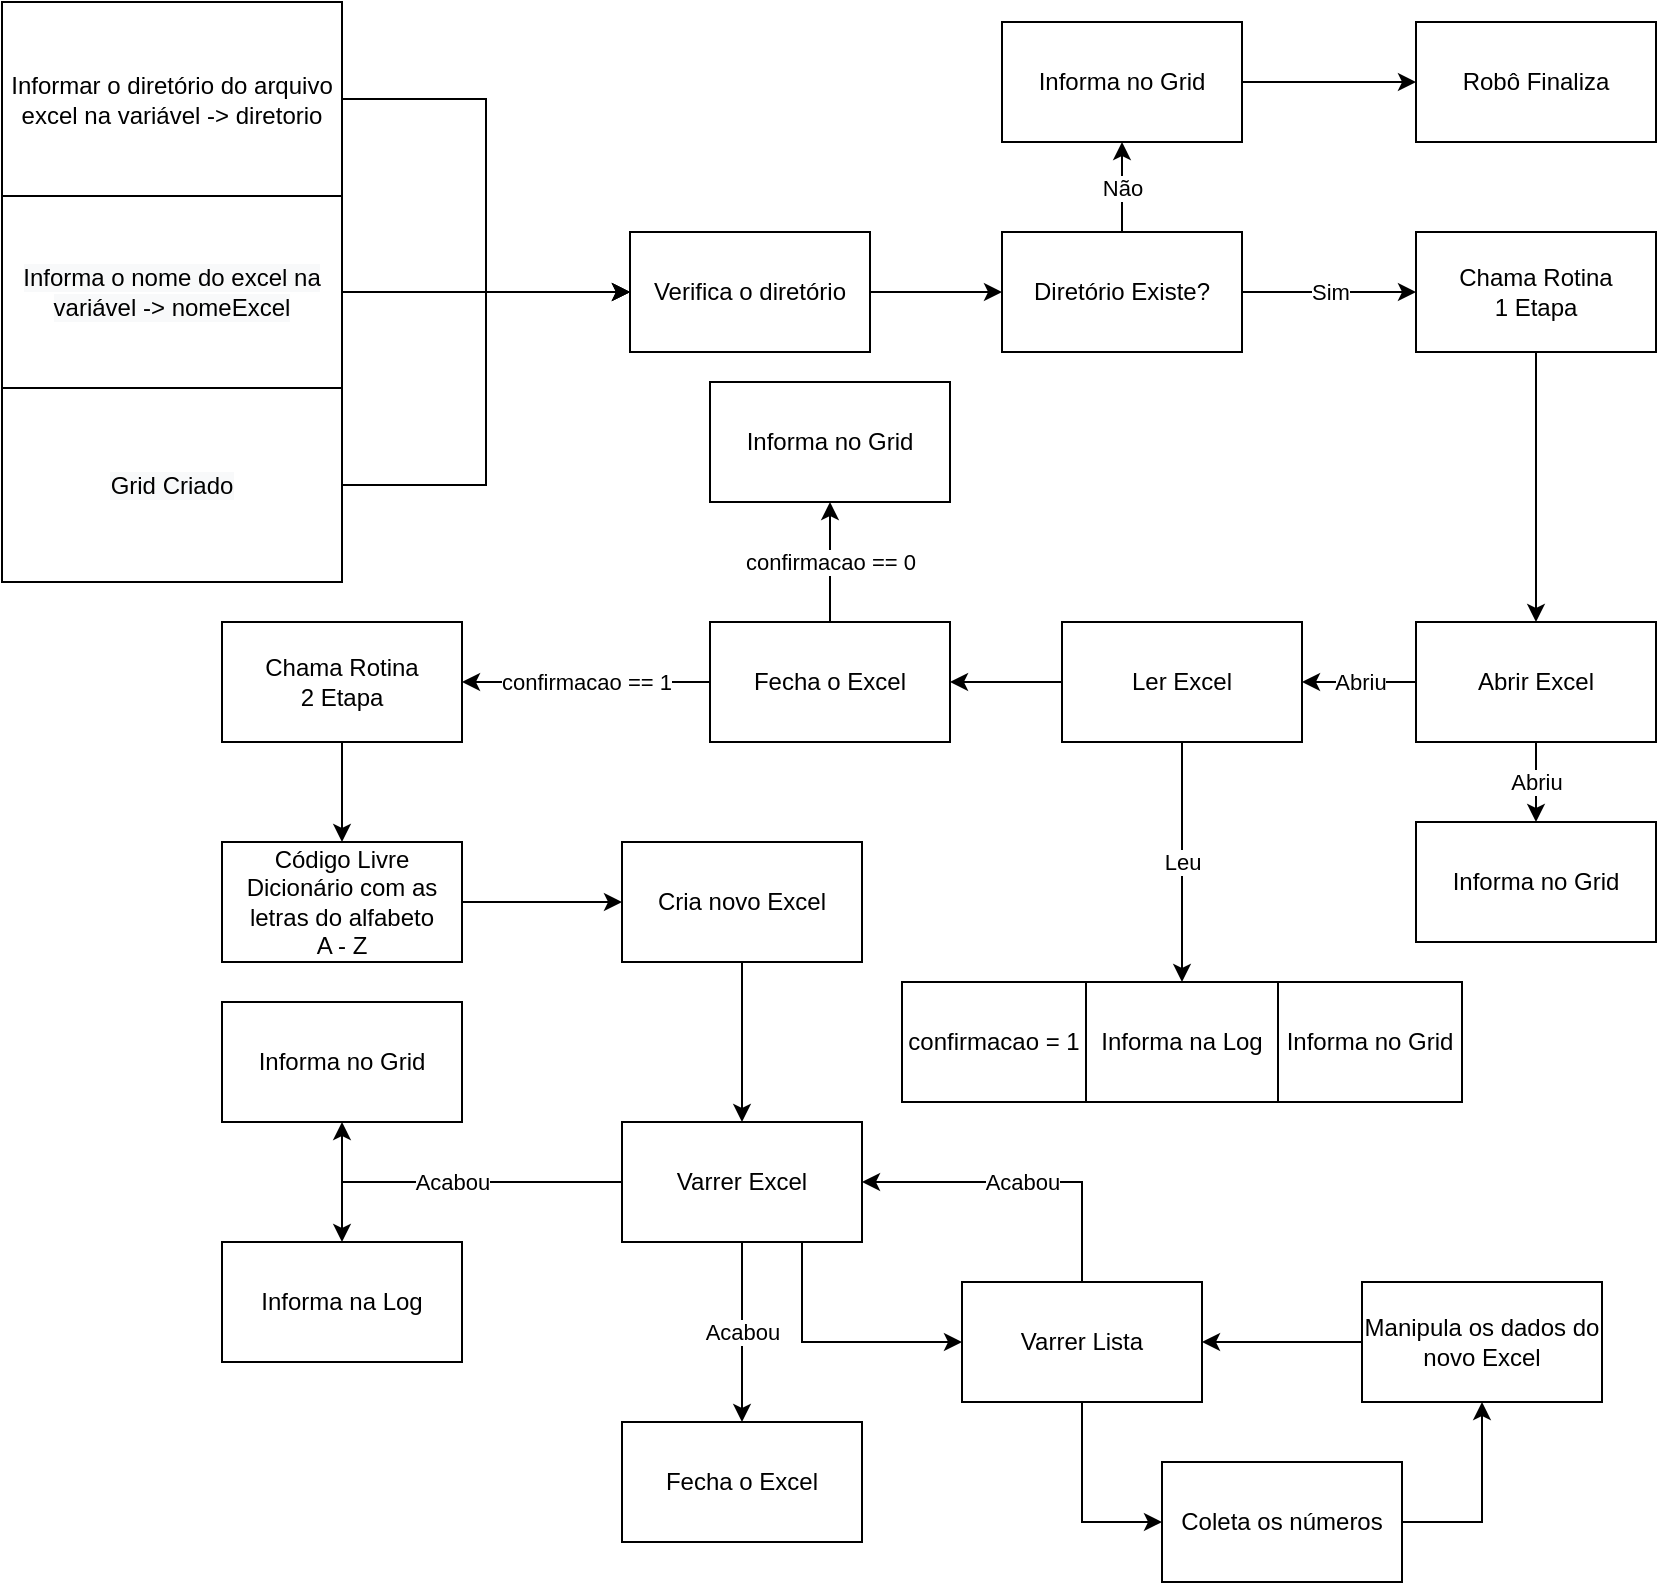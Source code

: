 <mxfile version="15.9.6" type="github">
  <diagram id="C5RBs43oDa-KdzZeNtuy" name="Page-1">
    <mxGraphModel dx="1621" dy="798" grid="1" gridSize="10" guides="1" tooltips="1" connect="1" arrows="1" fold="1" page="1" pageScale="1" pageWidth="827" pageHeight="1169" math="0" shadow="0">
      <root>
        <mxCell id="WIyWlLk6GJQsqaUBKTNV-0" />
        <mxCell id="WIyWlLk6GJQsqaUBKTNV-1" parent="WIyWlLk6GJQsqaUBKTNV-0" />
        <mxCell id="rA98-xqqZp7VcC_hJ9K6-14" value="Abriu" style="edgeStyle=orthogonalEdgeStyle;rounded=0;orthogonalLoop=1;jettySize=auto;html=1;entryX=1;entryY=0.5;entryDx=0;entryDy=0;" parent="WIyWlLk6GJQsqaUBKTNV-1" source="rA98-xqqZp7VcC_hJ9K6-0" target="rA98-xqqZp7VcC_hJ9K6-2" edge="1">
          <mxGeometry relative="1" as="geometry" />
        </mxCell>
        <mxCell id="rA98-xqqZp7VcC_hJ9K6-37" value="Abriu" style="edgeStyle=orthogonalEdgeStyle;rounded=0;orthogonalLoop=1;jettySize=auto;html=1;exitX=0.5;exitY=1;exitDx=0;exitDy=0;entryX=0.5;entryY=0;entryDx=0;entryDy=0;" parent="WIyWlLk6GJQsqaUBKTNV-1" source="rA98-xqqZp7VcC_hJ9K6-0" target="rA98-xqqZp7VcC_hJ9K6-36" edge="1">
          <mxGeometry relative="1" as="geometry" />
        </mxCell>
        <mxCell id="rA98-xqqZp7VcC_hJ9K6-0" value="Abrir Excel" style="rounded=0;whiteSpace=wrap;html=1;" parent="WIyWlLk6GJQsqaUBKTNV-1" vertex="1">
          <mxGeometry x="707" y="310" width="120" height="60" as="geometry" />
        </mxCell>
        <mxCell id="rA98-xqqZp7VcC_hJ9K6-9" style="edgeStyle=orthogonalEdgeStyle;rounded=0;orthogonalLoop=1;jettySize=auto;html=1;exitX=1;exitY=0.5;exitDx=0;exitDy=0;entryX=0;entryY=0.5;entryDx=0;entryDy=0;" parent="WIyWlLk6GJQsqaUBKTNV-1" source="rA98-xqqZp7VcC_hJ9K6-77" target="rA98-xqqZp7VcC_hJ9K6-4" edge="1">
          <mxGeometry relative="1" as="geometry">
            <mxPoint x="170" y="175" as="sourcePoint" />
          </mxGeometry>
        </mxCell>
        <mxCell id="rA98-xqqZp7VcC_hJ9K6-34" style="edgeStyle=orthogonalEdgeStyle;rounded=0;orthogonalLoop=1;jettySize=auto;html=1;exitX=0;exitY=0.5;exitDx=0;exitDy=0;entryX=1;entryY=0.5;entryDx=0;entryDy=0;" parent="WIyWlLk6GJQsqaUBKTNV-1" source="rA98-xqqZp7VcC_hJ9K6-2" target="rA98-xqqZp7VcC_hJ9K6-33" edge="1">
          <mxGeometry relative="1" as="geometry" />
        </mxCell>
        <mxCell id="rA98-xqqZp7VcC_hJ9K6-40" value="Leu" style="edgeStyle=orthogonalEdgeStyle;rounded=0;orthogonalLoop=1;jettySize=auto;html=1;exitX=0.5;exitY=1;exitDx=0;exitDy=0;entryX=0.5;entryY=0;entryDx=0;entryDy=0;entryPerimeter=0;" parent="WIyWlLk6GJQsqaUBKTNV-1" source="rA98-xqqZp7VcC_hJ9K6-2" target="rA98-xqqZp7VcC_hJ9K6-62" edge="1">
          <mxGeometry relative="1" as="geometry">
            <mxPoint x="590" y="420" as="targetPoint" />
          </mxGeometry>
        </mxCell>
        <mxCell id="rA98-xqqZp7VcC_hJ9K6-2" value="Ler Excel" style="rounded=0;whiteSpace=wrap;html=1;" parent="WIyWlLk6GJQsqaUBKTNV-1" vertex="1">
          <mxGeometry x="530" y="310" width="120" height="60" as="geometry" />
        </mxCell>
        <mxCell id="rA98-xqqZp7VcC_hJ9K6-11" style="edgeStyle=orthogonalEdgeStyle;rounded=0;orthogonalLoop=1;jettySize=auto;html=1;exitX=1;exitY=0.5;exitDx=0;exitDy=0;entryX=0;entryY=0.5;entryDx=0;entryDy=0;" parent="WIyWlLk6GJQsqaUBKTNV-1" source="rA98-xqqZp7VcC_hJ9K6-4" target="rA98-xqqZp7VcC_hJ9K6-10" edge="1">
          <mxGeometry relative="1" as="geometry" />
        </mxCell>
        <mxCell id="rA98-xqqZp7VcC_hJ9K6-4" value="Verifica o diretório" style="rounded=0;whiteSpace=wrap;html=1;" parent="WIyWlLk6GJQsqaUBKTNV-1" vertex="1">
          <mxGeometry x="314" y="115" width="120" height="60" as="geometry" />
        </mxCell>
        <mxCell id="rA98-xqqZp7VcC_hJ9K6-12" value="Sim" style="edgeStyle=orthogonalEdgeStyle;rounded=0;orthogonalLoop=1;jettySize=auto;html=1;exitX=1;exitY=0.5;exitDx=0;exitDy=0;entryX=0;entryY=0.5;entryDx=0;entryDy=0;" parent="WIyWlLk6GJQsqaUBKTNV-1" source="rA98-xqqZp7VcC_hJ9K6-10" target="rA98-xqqZp7VcC_hJ9K6-46" edge="1">
          <mxGeometry relative="1" as="geometry">
            <mxPoint x="767" y="300" as="targetPoint" />
          </mxGeometry>
        </mxCell>
        <mxCell id="rA98-xqqZp7VcC_hJ9K6-80" value="Não" style="edgeStyle=orthogonalEdgeStyle;rounded=0;orthogonalLoop=1;jettySize=auto;html=1;exitX=0.5;exitY=0;exitDx=0;exitDy=0;entryX=0.5;entryY=1;entryDx=0;entryDy=0;" parent="WIyWlLk6GJQsqaUBKTNV-1" source="rA98-xqqZp7VcC_hJ9K6-10" target="rA98-xqqZp7VcC_hJ9K6-15" edge="1">
          <mxGeometry relative="1" as="geometry" />
        </mxCell>
        <mxCell id="rA98-xqqZp7VcC_hJ9K6-10" value="Diretório Existe?" style="rounded=0;whiteSpace=wrap;html=1;" parent="WIyWlLk6GJQsqaUBKTNV-1" vertex="1">
          <mxGeometry x="500" y="115" width="120" height="60" as="geometry" />
        </mxCell>
        <mxCell id="rA98-xqqZp7VcC_hJ9K6-85" style="edgeStyle=orthogonalEdgeStyle;rounded=0;orthogonalLoop=1;jettySize=auto;html=1;exitX=1;exitY=0.5;exitDx=0;exitDy=0;entryX=0;entryY=0.5;entryDx=0;entryDy=0;" parent="WIyWlLk6GJQsqaUBKTNV-1" source="rA98-xqqZp7VcC_hJ9K6-15" target="rA98-xqqZp7VcC_hJ9K6-17" edge="1">
          <mxGeometry relative="1" as="geometry" />
        </mxCell>
        <mxCell id="rA98-xqqZp7VcC_hJ9K6-15" value="Informa no Grid" style="rounded=0;whiteSpace=wrap;html=1;" parent="WIyWlLk6GJQsqaUBKTNV-1" vertex="1">
          <mxGeometry x="500" y="10" width="120" height="60" as="geometry" />
        </mxCell>
        <mxCell id="rA98-xqqZp7VcC_hJ9K6-17" value="Robô Finaliza" style="rounded=0;whiteSpace=wrap;html=1;" parent="WIyWlLk6GJQsqaUBKTNV-1" vertex="1">
          <mxGeometry x="707" y="10" width="120" height="60" as="geometry" />
        </mxCell>
        <mxCell id="rA98-xqqZp7VcC_hJ9K6-31" style="edgeStyle=orthogonalEdgeStyle;rounded=0;orthogonalLoop=1;jettySize=auto;html=1;exitX=1;exitY=0.5;exitDx=0;exitDy=0;entryX=0;entryY=0.5;entryDx=0;entryDy=0;" parent="WIyWlLk6GJQsqaUBKTNV-1" source="rA98-xqqZp7VcC_hJ9K6-75" target="rA98-xqqZp7VcC_hJ9K6-4" edge="1">
          <mxGeometry relative="1" as="geometry">
            <mxPoint x="170" y="105" as="sourcePoint" />
          </mxGeometry>
        </mxCell>
        <mxCell id="rA98-xqqZp7VcC_hJ9K6-32" style="edgeStyle=orthogonalEdgeStyle;rounded=0;orthogonalLoop=1;jettySize=auto;html=1;exitX=1;exitY=0.5;exitDx=0;exitDy=0;entryX=0;entryY=0.5;entryDx=0;entryDy=0;" parent="WIyWlLk6GJQsqaUBKTNV-1" source="rA98-xqqZp7VcC_hJ9K6-73" target="rA98-xqqZp7VcC_hJ9K6-4" edge="1">
          <mxGeometry relative="1" as="geometry">
            <mxPoint x="170" y="35" as="sourcePoint" />
            <mxPoint x="500" y="40" as="targetPoint" />
          </mxGeometry>
        </mxCell>
        <mxCell id="rA98-xqqZp7VcC_hJ9K6-50" value="confirmacao == 1" style="edgeStyle=orthogonalEdgeStyle;rounded=0;orthogonalLoop=1;jettySize=auto;html=1;exitX=0;exitY=0.5;exitDx=0;exitDy=0;entryX=1;entryY=0.5;entryDx=0;entryDy=0;" parent="WIyWlLk6GJQsqaUBKTNV-1" source="rA98-xqqZp7VcC_hJ9K6-33" target="rA98-xqqZp7VcC_hJ9K6-49" edge="1">
          <mxGeometry relative="1" as="geometry" />
        </mxCell>
        <mxCell id="rA98-xqqZp7VcC_hJ9K6-101" value="confirmacao == 0" style="edgeStyle=orthogonalEdgeStyle;rounded=0;orthogonalLoop=1;jettySize=auto;html=1;exitX=0.5;exitY=0;exitDx=0;exitDy=0;entryX=0.5;entryY=1;entryDx=0;entryDy=0;" parent="WIyWlLk6GJQsqaUBKTNV-1" source="rA98-xqqZp7VcC_hJ9K6-33" target="rA98-xqqZp7VcC_hJ9K6-100" edge="1">
          <mxGeometry relative="1" as="geometry" />
        </mxCell>
        <mxCell id="rA98-xqqZp7VcC_hJ9K6-33" value="Fecha o Excel" style="rounded=0;whiteSpace=wrap;html=1;" parent="WIyWlLk6GJQsqaUBKTNV-1" vertex="1">
          <mxGeometry x="354" y="310" width="120" height="60" as="geometry" />
        </mxCell>
        <mxCell id="rA98-xqqZp7VcC_hJ9K6-36" value="Informa no Grid" style="rounded=0;whiteSpace=wrap;html=1;" parent="WIyWlLk6GJQsqaUBKTNV-1" vertex="1">
          <mxGeometry x="707" y="410" width="120" height="60" as="geometry" />
        </mxCell>
        <mxCell id="rA98-xqqZp7VcC_hJ9K6-54" style="edgeStyle=orthogonalEdgeStyle;rounded=0;orthogonalLoop=1;jettySize=auto;html=1;exitX=0.5;exitY=1;exitDx=0;exitDy=0;entryX=0;entryY=0.5;entryDx=0;entryDy=0;" parent="WIyWlLk6GJQsqaUBKTNV-1" source="rA98-xqqZp7VcC_hJ9K6-41" target="rA98-xqqZp7VcC_hJ9K6-43" edge="1">
          <mxGeometry relative="1" as="geometry">
            <Array as="points">
              <mxPoint x="400" y="620" />
              <mxPoint x="400" y="670" />
            </Array>
          </mxGeometry>
        </mxCell>
        <mxCell id="rA98-xqqZp7VcC_hJ9K6-55" value="Acabou" style="edgeStyle=orthogonalEdgeStyle;rounded=0;orthogonalLoop=1;jettySize=auto;html=1;exitX=0.5;exitY=1;exitDx=0;exitDy=0;entryX=0.5;entryY=0;entryDx=0;entryDy=0;" parent="WIyWlLk6GJQsqaUBKTNV-1" source="rA98-xqqZp7VcC_hJ9K6-41" target="rA98-xqqZp7VcC_hJ9K6-102" edge="1">
          <mxGeometry relative="1" as="geometry">
            <mxPoint x="370" y="740" as="targetPoint" />
          </mxGeometry>
        </mxCell>
        <mxCell id="rA98-xqqZp7VcC_hJ9K6-97" value="Acabou" style="edgeStyle=orthogonalEdgeStyle;rounded=0;orthogonalLoop=1;jettySize=auto;html=1;exitX=0;exitY=0.5;exitDx=0;exitDy=0;entryX=0.5;entryY=1;entryDx=0;entryDy=0;" parent="WIyWlLk6GJQsqaUBKTNV-1" source="rA98-xqqZp7VcC_hJ9K6-41" target="rA98-xqqZp7VcC_hJ9K6-93" edge="1">
          <mxGeometry relative="1" as="geometry" />
        </mxCell>
        <mxCell id="rA98-xqqZp7VcC_hJ9K6-98" value="Acabou" style="edgeStyle=orthogonalEdgeStyle;rounded=0;orthogonalLoop=1;jettySize=auto;html=1;exitX=0;exitY=0.5;exitDx=0;exitDy=0;entryX=0.5;entryY=0;entryDx=0;entryDy=0;" parent="WIyWlLk6GJQsqaUBKTNV-1" source="rA98-xqqZp7VcC_hJ9K6-41" target="rA98-xqqZp7VcC_hJ9K6-94" edge="1">
          <mxGeometry relative="1" as="geometry" />
        </mxCell>
        <mxCell id="rA98-xqqZp7VcC_hJ9K6-41" value="Varrer Excel" style="rounded=0;whiteSpace=wrap;html=1;" parent="WIyWlLk6GJQsqaUBKTNV-1" vertex="1">
          <mxGeometry x="310" y="560" width="120" height="60" as="geometry" />
        </mxCell>
        <mxCell id="rA98-xqqZp7VcC_hJ9K6-44" value="Acabou" style="edgeStyle=orthogonalEdgeStyle;rounded=0;orthogonalLoop=1;jettySize=auto;html=1;exitX=0.5;exitY=0;exitDx=0;exitDy=0;entryX=1;entryY=0.5;entryDx=0;entryDy=0;" parent="WIyWlLk6GJQsqaUBKTNV-1" source="rA98-xqqZp7VcC_hJ9K6-43" target="rA98-xqqZp7VcC_hJ9K6-41" edge="1">
          <mxGeometry relative="1" as="geometry" />
        </mxCell>
        <mxCell id="rA98-xqqZp7VcC_hJ9K6-57" style="edgeStyle=orthogonalEdgeStyle;rounded=0;orthogonalLoop=1;jettySize=auto;html=1;exitX=0.5;exitY=1;exitDx=0;exitDy=0;entryX=0;entryY=0.5;entryDx=0;entryDy=0;" parent="WIyWlLk6GJQsqaUBKTNV-1" source="rA98-xqqZp7VcC_hJ9K6-43" target="rA98-xqqZp7VcC_hJ9K6-56" edge="1">
          <mxGeometry relative="1" as="geometry" />
        </mxCell>
        <mxCell id="rA98-xqqZp7VcC_hJ9K6-43" value="Varrer Lista" style="rounded=0;whiteSpace=wrap;html=1;" parent="WIyWlLk6GJQsqaUBKTNV-1" vertex="1">
          <mxGeometry x="480" y="640" width="120" height="60" as="geometry" />
        </mxCell>
        <mxCell id="rA98-xqqZp7VcC_hJ9K6-47" style="edgeStyle=orthogonalEdgeStyle;rounded=0;orthogonalLoop=1;jettySize=auto;html=1;exitX=0.5;exitY=1;exitDx=0;exitDy=0;entryX=0.5;entryY=0;entryDx=0;entryDy=0;" parent="WIyWlLk6GJQsqaUBKTNV-1" source="rA98-xqqZp7VcC_hJ9K6-46" target="rA98-xqqZp7VcC_hJ9K6-0" edge="1">
          <mxGeometry relative="1" as="geometry" />
        </mxCell>
        <mxCell id="rA98-xqqZp7VcC_hJ9K6-46" value="Chama Rotina&lt;br&gt;1 Etapa" style="rounded=0;whiteSpace=wrap;html=1;" parent="WIyWlLk6GJQsqaUBKTNV-1" vertex="1">
          <mxGeometry x="707" y="115" width="120" height="60" as="geometry" />
        </mxCell>
        <mxCell id="rA98-xqqZp7VcC_hJ9K6-53" style="edgeStyle=orthogonalEdgeStyle;rounded=0;orthogonalLoop=1;jettySize=auto;html=1;entryX=0.5;entryY=0;entryDx=0;entryDy=0;exitX=0.5;exitY=1;exitDx=0;exitDy=0;" parent="WIyWlLk6GJQsqaUBKTNV-1" source="rA98-xqqZp7VcC_hJ9K6-49" target="rA98-xqqZp7VcC_hJ9K6-52" edge="1">
          <mxGeometry relative="1" as="geometry">
            <mxPoint x="170" y="390" as="sourcePoint" />
          </mxGeometry>
        </mxCell>
        <mxCell id="rA98-xqqZp7VcC_hJ9K6-49" value="Chama Rotina&lt;br&gt;2 Etapa" style="rounded=0;whiteSpace=wrap;html=1;" parent="WIyWlLk6GJQsqaUBKTNV-1" vertex="1">
          <mxGeometry x="110" y="310" width="120" height="60" as="geometry" />
        </mxCell>
        <mxCell id="rA98-xqqZp7VcC_hJ9K6-67" style="edgeStyle=orthogonalEdgeStyle;rounded=0;orthogonalLoop=1;jettySize=auto;html=1;exitX=1;exitY=0.5;exitDx=0;exitDy=0;entryX=0;entryY=0.5;entryDx=0;entryDy=0;" parent="WIyWlLk6GJQsqaUBKTNV-1" source="rA98-xqqZp7VcC_hJ9K6-52" target="rA98-xqqZp7VcC_hJ9K6-68" edge="1">
          <mxGeometry relative="1" as="geometry">
            <mxPoint x="230" y="460" as="targetPoint" />
          </mxGeometry>
        </mxCell>
        <mxCell id="rA98-xqqZp7VcC_hJ9K6-52" value="Código Livre&lt;br&gt;Dicionário com as letras do alfabeto&lt;br&gt;A - Z" style="rounded=0;whiteSpace=wrap;html=1;" parent="WIyWlLk6GJQsqaUBKTNV-1" vertex="1">
          <mxGeometry x="110" y="420" width="120" height="60" as="geometry" />
        </mxCell>
        <mxCell id="rA98-xqqZp7VcC_hJ9K6-59" style="edgeStyle=orthogonalEdgeStyle;rounded=0;orthogonalLoop=1;jettySize=auto;html=1;exitX=1;exitY=0.5;exitDx=0;exitDy=0;entryX=0.5;entryY=1;entryDx=0;entryDy=0;" parent="WIyWlLk6GJQsqaUBKTNV-1" source="rA98-xqqZp7VcC_hJ9K6-56" target="rA98-xqqZp7VcC_hJ9K6-58" edge="1">
          <mxGeometry relative="1" as="geometry" />
        </mxCell>
        <mxCell id="rA98-xqqZp7VcC_hJ9K6-56" value="Coleta os números" style="rounded=0;whiteSpace=wrap;html=1;" parent="WIyWlLk6GJQsqaUBKTNV-1" vertex="1">
          <mxGeometry x="580" y="730" width="120" height="60" as="geometry" />
        </mxCell>
        <mxCell id="rA98-xqqZp7VcC_hJ9K6-60" style="edgeStyle=orthogonalEdgeStyle;rounded=0;orthogonalLoop=1;jettySize=auto;html=1;exitX=0;exitY=0.5;exitDx=0;exitDy=0;entryX=1;entryY=0.5;entryDx=0;entryDy=0;" parent="WIyWlLk6GJQsqaUBKTNV-1" source="rA98-xqqZp7VcC_hJ9K6-58" target="rA98-xqqZp7VcC_hJ9K6-43" edge="1">
          <mxGeometry relative="1" as="geometry" />
        </mxCell>
        <mxCell id="rA98-xqqZp7VcC_hJ9K6-58" value="Manipula os dados do novo Excel" style="rounded=0;whiteSpace=wrap;html=1;" parent="WIyWlLk6GJQsqaUBKTNV-1" vertex="1">
          <mxGeometry x="680" y="640" width="120" height="60" as="geometry" />
        </mxCell>
        <mxCell id="rA98-xqqZp7VcC_hJ9K6-61" value="" style="shape=table;startSize=0;container=1;collapsible=0;childLayout=tableLayout;" parent="WIyWlLk6GJQsqaUBKTNV-1" vertex="1">
          <mxGeometry x="450" y="490" width="280" height="60" as="geometry" />
        </mxCell>
        <mxCell id="rA98-xqqZp7VcC_hJ9K6-62" value="" style="shape=partialRectangle;collapsible=0;dropTarget=0;pointerEvents=0;fillColor=none;top=0;left=0;bottom=0;right=0;points=[[0,0.5],[1,0.5]];portConstraint=eastwest;" parent="rA98-xqqZp7VcC_hJ9K6-61" vertex="1">
          <mxGeometry width="280" height="60" as="geometry" />
        </mxCell>
        <mxCell id="rA98-xqqZp7VcC_hJ9K6-63" value="confirmacao = 1" style="shape=partialRectangle;html=1;whiteSpace=wrap;connectable=0;overflow=hidden;fillColor=none;top=0;left=0;bottom=0;right=0;pointerEvents=1;" parent="rA98-xqqZp7VcC_hJ9K6-62" vertex="1">
          <mxGeometry width="92" height="60" as="geometry">
            <mxRectangle width="92" height="60" as="alternateBounds" />
          </mxGeometry>
        </mxCell>
        <mxCell id="rA98-xqqZp7VcC_hJ9K6-64" value="Informa na Log" style="shape=partialRectangle;html=1;whiteSpace=wrap;connectable=0;overflow=hidden;fillColor=none;top=0;left=0;bottom=0;right=0;pointerEvents=1;" parent="rA98-xqqZp7VcC_hJ9K6-62" vertex="1">
          <mxGeometry x="92" width="96" height="60" as="geometry">
            <mxRectangle width="96" height="60" as="alternateBounds" />
          </mxGeometry>
        </mxCell>
        <mxCell id="rA98-xqqZp7VcC_hJ9K6-65" value="Informa no Grid" style="shape=partialRectangle;html=1;whiteSpace=wrap;connectable=0;overflow=hidden;fillColor=none;top=0;left=0;bottom=0;right=0;pointerEvents=1;" parent="rA98-xqqZp7VcC_hJ9K6-62" vertex="1">
          <mxGeometry x="188" width="92" height="60" as="geometry">
            <mxRectangle width="92" height="60" as="alternateBounds" />
          </mxGeometry>
        </mxCell>
        <mxCell id="rA98-xqqZp7VcC_hJ9K6-71" style="edgeStyle=orthogonalEdgeStyle;rounded=0;orthogonalLoop=1;jettySize=auto;html=1;exitX=1;exitY=0.5;exitDx=0;exitDy=0;" parent="rA98-xqqZp7VcC_hJ9K6-61" source="rA98-xqqZp7VcC_hJ9K6-62" target="rA98-xqqZp7VcC_hJ9K6-62" edge="1">
          <mxGeometry relative="1" as="geometry" />
        </mxCell>
        <mxCell id="rA98-xqqZp7VcC_hJ9K6-69" style="edgeStyle=orthogonalEdgeStyle;rounded=0;orthogonalLoop=1;jettySize=auto;html=1;entryX=0.5;entryY=0;entryDx=0;entryDy=0;exitX=0.5;exitY=1;exitDx=0;exitDy=0;" parent="WIyWlLk6GJQsqaUBKTNV-1" source="rA98-xqqZp7VcC_hJ9K6-68" target="rA98-xqqZp7VcC_hJ9K6-41" edge="1">
          <mxGeometry relative="1" as="geometry">
            <mxPoint x="300" y="490" as="sourcePoint" />
          </mxGeometry>
        </mxCell>
        <mxCell id="rA98-xqqZp7VcC_hJ9K6-68" value="Cria novo Excel" style="rounded=0;whiteSpace=wrap;html=1;" parent="WIyWlLk6GJQsqaUBKTNV-1" vertex="1">
          <mxGeometry x="310" y="420" width="120" height="60" as="geometry" />
        </mxCell>
        <mxCell id="rA98-xqqZp7VcC_hJ9K6-72" value="" style="shape=table;startSize=0;container=1;collapsible=0;childLayout=tableLayout;" parent="WIyWlLk6GJQsqaUBKTNV-1" vertex="1">
          <mxGeometry width="170" height="290" as="geometry" />
        </mxCell>
        <mxCell id="rA98-xqqZp7VcC_hJ9K6-73" value="" style="shape=partialRectangle;collapsible=0;dropTarget=0;pointerEvents=0;fillColor=none;top=0;left=0;bottom=0;right=0;points=[[0,0.5],[1,0.5]];portConstraint=eastwest;" parent="rA98-xqqZp7VcC_hJ9K6-72" vertex="1">
          <mxGeometry width="170" height="97" as="geometry" />
        </mxCell>
        <mxCell id="rA98-xqqZp7VcC_hJ9K6-74" value="&lt;span style=&quot;font-family: &amp;#34;helvetica&amp;#34; ; text-align: justify&quot;&gt;Informar o diretório&amp;nbsp;do arquivo excel na variável -&amp;gt; diretorio&lt;/span&gt;" style="shape=partialRectangle;html=1;whiteSpace=wrap;connectable=0;overflow=hidden;fillColor=none;top=0;left=0;bottom=0;right=0;pointerEvents=1;" parent="rA98-xqqZp7VcC_hJ9K6-73" vertex="1">
          <mxGeometry width="170" height="97" as="geometry">
            <mxRectangle width="170" height="97" as="alternateBounds" />
          </mxGeometry>
        </mxCell>
        <mxCell id="rA98-xqqZp7VcC_hJ9K6-75" value="" style="shape=partialRectangle;collapsible=0;dropTarget=0;pointerEvents=0;fillColor=none;top=0;left=0;bottom=0;right=0;points=[[0,0.5],[1,0.5]];portConstraint=eastwest;" parent="rA98-xqqZp7VcC_hJ9K6-72" vertex="1">
          <mxGeometry y="97" width="170" height="96" as="geometry" />
        </mxCell>
        <mxCell id="rA98-xqqZp7VcC_hJ9K6-76" value="&#xa;&#xa;&lt;span style=&quot;color: rgb(0, 0, 0); font-family: helvetica; font-size: 12px; font-style: normal; font-weight: 400; letter-spacing: normal; text-align: justify; text-indent: 0px; text-transform: none; word-spacing: 0px; background-color: rgb(248, 249, 250); display: inline; float: none;&quot;&gt;Informa o nome do excel na variável -&amp;gt; nomeExcel&lt;/span&gt;&#xa;&#xa;" style="shape=partialRectangle;html=1;whiteSpace=wrap;connectable=0;overflow=hidden;fillColor=none;top=0;left=0;bottom=0;right=0;pointerEvents=1;" parent="rA98-xqqZp7VcC_hJ9K6-75" vertex="1">
          <mxGeometry width="170" height="96" as="geometry">
            <mxRectangle width="170" height="96" as="alternateBounds" />
          </mxGeometry>
        </mxCell>
        <mxCell id="rA98-xqqZp7VcC_hJ9K6-77" value="" style="shape=partialRectangle;collapsible=0;dropTarget=0;pointerEvents=0;fillColor=none;top=0;left=0;bottom=0;right=0;points=[[0,0.5],[1,0.5]];portConstraint=eastwest;" parent="rA98-xqqZp7VcC_hJ9K6-72" vertex="1">
          <mxGeometry y="193" width="170" height="97" as="geometry" />
        </mxCell>
        <mxCell id="rA98-xqqZp7VcC_hJ9K6-78" value="&#xa;&#xa;&lt;span style=&quot;color: rgb(0, 0, 0); font-family: helvetica; font-size: 12px; font-style: normal; font-weight: 400; letter-spacing: normal; text-align: center; text-indent: 0px; text-transform: none; word-spacing: 0px; background-color: rgb(248, 249, 250); display: inline; float: none;&quot;&gt;Grid Criado&lt;/span&gt;&#xa;&#xa;" style="shape=partialRectangle;html=1;whiteSpace=wrap;connectable=0;overflow=hidden;fillColor=none;top=0;left=0;bottom=0;right=0;pointerEvents=1;" parent="rA98-xqqZp7VcC_hJ9K6-77" vertex="1">
          <mxGeometry width="170" height="97" as="geometry">
            <mxRectangle width="170" height="97" as="alternateBounds" />
          </mxGeometry>
        </mxCell>
        <mxCell id="rA98-xqqZp7VcC_hJ9K6-93" value="Informa no Grid" style="rounded=0;whiteSpace=wrap;html=1;" parent="WIyWlLk6GJQsqaUBKTNV-1" vertex="1">
          <mxGeometry x="110" y="500" width="120" height="60" as="geometry" />
        </mxCell>
        <mxCell id="rA98-xqqZp7VcC_hJ9K6-94" value="Informa na Log" style="rounded=0;whiteSpace=wrap;html=1;" parent="WIyWlLk6GJQsqaUBKTNV-1" vertex="1">
          <mxGeometry x="110" y="620" width="120" height="60" as="geometry" />
        </mxCell>
        <mxCell id="rA98-xqqZp7VcC_hJ9K6-100" value="Informa no Grid" style="rounded=0;whiteSpace=wrap;html=1;" parent="WIyWlLk6GJQsqaUBKTNV-1" vertex="1">
          <mxGeometry x="354" y="190" width="120" height="60" as="geometry" />
        </mxCell>
        <mxCell id="rA98-xqqZp7VcC_hJ9K6-102" value="Fecha o Excel" style="rounded=0;whiteSpace=wrap;html=1;" parent="WIyWlLk6GJQsqaUBKTNV-1" vertex="1">
          <mxGeometry x="310" y="710" width="120" height="60" as="geometry" />
        </mxCell>
      </root>
    </mxGraphModel>
  </diagram>
</mxfile>
